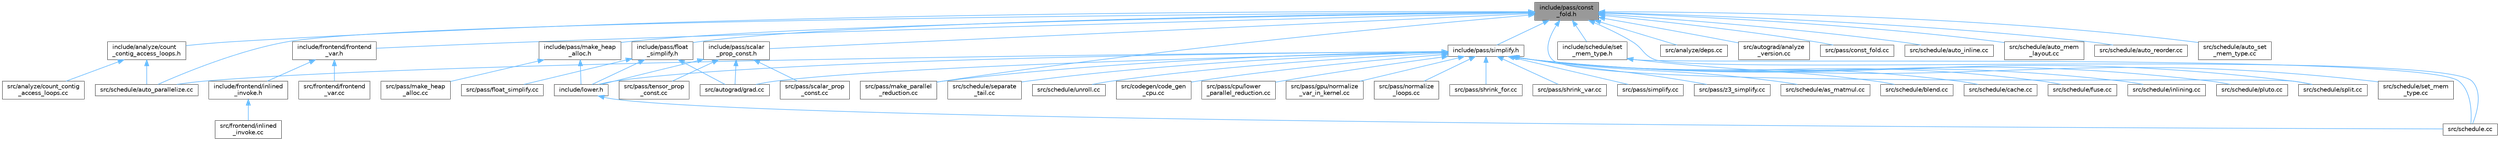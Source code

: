 digraph "include/pass/const_fold.h"
{
 // LATEX_PDF_SIZE
  bgcolor="transparent";
  edge [fontname=Helvetica,fontsize=10,labelfontname=Helvetica,labelfontsize=10];
  node [fontname=Helvetica,fontsize=10,shape=box,height=0.2,width=0.4];
  Node1 [label="include/pass/const\l_fold.h",height=0.2,width=0.4,color="gray40", fillcolor="grey60", style="filled", fontcolor="black",tooltip=" "];
  Node1 -> Node2 [dir="back",color="steelblue1",style="solid"];
  Node2 [label="include/analyze/count\l_contig_access_loops.h",height=0.2,width=0.4,color="grey40", fillcolor="white", style="filled",URL="$count__contig__access__loops_8h.html",tooltip=" "];
  Node2 -> Node3 [dir="back",color="steelblue1",style="solid"];
  Node3 [label="src/analyze/count_contig\l_access_loops.cc",height=0.2,width=0.4,color="grey40", fillcolor="white", style="filled",URL="$count__contig__access__loops_8cc.html",tooltip=" "];
  Node2 -> Node4 [dir="back",color="steelblue1",style="solid"];
  Node4 [label="src/schedule/auto_parallelize.cc",height=0.2,width=0.4,color="grey40", fillcolor="white", style="filled",URL="$auto__parallelize_8cc.html",tooltip=" "];
  Node1 -> Node5 [dir="back",color="steelblue1",style="solid"];
  Node5 [label="include/frontend/frontend\l_var.h",height=0.2,width=0.4,color="grey40", fillcolor="white", style="filled",URL="$frontend__var_8h.html",tooltip=" "];
  Node5 -> Node6 [dir="back",color="steelblue1",style="solid"];
  Node6 [label="include/frontend/inlined\l_invoke.h",height=0.2,width=0.4,color="grey40", fillcolor="white", style="filled",URL="$inlined__invoke_8h.html",tooltip=" "];
  Node6 -> Node7 [dir="back",color="steelblue1",style="solid"];
  Node7 [label="src/frontend/inlined\l_invoke.cc",height=0.2,width=0.4,color="grey40", fillcolor="white", style="filled",URL="$inlined__invoke_8cc.html",tooltip=" "];
  Node5 -> Node8 [dir="back",color="steelblue1",style="solid"];
  Node8 [label="src/frontend/frontend\l_var.cc",height=0.2,width=0.4,color="grey40", fillcolor="white", style="filled",URL="$frontend__var_8cc.html",tooltip=" "];
  Node1 -> Node9 [dir="back",color="steelblue1",style="solid"];
  Node9 [label="include/pass/float\l_simplify.h",height=0.2,width=0.4,color="grey40", fillcolor="white", style="filled",URL="$float__simplify_8h.html",tooltip=" "];
  Node9 -> Node10 [dir="back",color="steelblue1",style="solid"];
  Node10 [label="include/lower.h",height=0.2,width=0.4,color="grey40", fillcolor="white", style="filled",URL="$lower_8h.html",tooltip=" "];
  Node10 -> Node11 [dir="back",color="steelblue1",style="solid"];
  Node11 [label="src/schedule.cc",height=0.2,width=0.4,color="grey40", fillcolor="white", style="filled",URL="$schedule_8cc.html",tooltip=" "];
  Node9 -> Node12 [dir="back",color="steelblue1",style="solid"];
  Node12 [label="src/autograd/grad.cc",height=0.2,width=0.4,color="grey40", fillcolor="white", style="filled",URL="$grad_8cc.html",tooltip=" "];
  Node9 -> Node13 [dir="back",color="steelblue1",style="solid"];
  Node13 [label="src/pass/float_simplify.cc",height=0.2,width=0.4,color="grey40", fillcolor="white", style="filled",URL="$float__simplify_8cc.html",tooltip=" "];
  Node1 -> Node14 [dir="back",color="steelblue1",style="solid"];
  Node14 [label="include/pass/make_heap\l_alloc.h",height=0.2,width=0.4,color="grey40", fillcolor="white", style="filled",URL="$make__heap__alloc_8h.html",tooltip=" "];
  Node14 -> Node10 [dir="back",color="steelblue1",style="solid"];
  Node14 -> Node15 [dir="back",color="steelblue1",style="solid"];
  Node15 [label="src/pass/make_heap\l_alloc.cc",height=0.2,width=0.4,color="grey40", fillcolor="white", style="filled",URL="$make__heap__alloc_8cc.html",tooltip=" "];
  Node1 -> Node16 [dir="back",color="steelblue1",style="solid"];
  Node16 [label="include/pass/scalar\l_prop_const.h",height=0.2,width=0.4,color="grey40", fillcolor="white", style="filled",URL="$scalar__prop__const_8h.html",tooltip=" "];
  Node16 -> Node10 [dir="back",color="steelblue1",style="solid"];
  Node16 -> Node12 [dir="back",color="steelblue1",style="solid"];
  Node16 -> Node17 [dir="back",color="steelblue1",style="solid"];
  Node17 [label="src/pass/scalar_prop\l_const.cc",height=0.2,width=0.4,color="grey40", fillcolor="white", style="filled",URL="$scalar__prop__const_8cc.html",tooltip=" "];
  Node16 -> Node18 [dir="back",color="steelblue1",style="solid"];
  Node18 [label="src/pass/tensor_prop\l_const.cc",height=0.2,width=0.4,color="grey40", fillcolor="white", style="filled",URL="$tensor__prop__const_8cc.html",tooltip=" "];
  Node1 -> Node19 [dir="back",color="steelblue1",style="solid"];
  Node19 [label="include/pass/simplify.h",height=0.2,width=0.4,color="grey40", fillcolor="white", style="filled",URL="$simplify_8h.html",tooltip=" "];
  Node19 -> Node10 [dir="back",color="steelblue1",style="solid"];
  Node19 -> Node12 [dir="back",color="steelblue1",style="solid"];
  Node19 -> Node20 [dir="back",color="steelblue1",style="solid"];
  Node20 [label="src/codegen/code_gen\l_cpu.cc",height=0.2,width=0.4,color="grey40", fillcolor="white", style="filled",URL="$code__gen__cpu_8cc.html",tooltip=" "];
  Node19 -> Node21 [dir="back",color="steelblue1",style="solid"];
  Node21 [label="src/pass/cpu/lower\l_parallel_reduction.cc",height=0.2,width=0.4,color="grey40", fillcolor="white", style="filled",URL="$cpu_2lower__parallel__reduction_8cc.html",tooltip=" "];
  Node19 -> Node22 [dir="back",color="steelblue1",style="solid"];
  Node22 [label="src/pass/gpu/normalize\l_var_in_kernel.cc",height=0.2,width=0.4,color="grey40", fillcolor="white", style="filled",URL="$normalize__var__in__kernel_8cc.html",tooltip=" "];
  Node19 -> Node23 [dir="back",color="steelblue1",style="solid"];
  Node23 [label="src/pass/make_parallel\l_reduction.cc",height=0.2,width=0.4,color="grey40", fillcolor="white", style="filled",URL="$make__parallel__reduction_8cc.html",tooltip=" "];
  Node19 -> Node24 [dir="back",color="steelblue1",style="solid"];
  Node24 [label="src/pass/normalize\l_loops.cc",height=0.2,width=0.4,color="grey40", fillcolor="white", style="filled",URL="$normalize__loops_8cc.html",tooltip=" "];
  Node19 -> Node25 [dir="back",color="steelblue1",style="solid"];
  Node25 [label="src/pass/shrink_for.cc",height=0.2,width=0.4,color="grey40", fillcolor="white", style="filled",URL="$shrink__for_8cc.html",tooltip=" "];
  Node19 -> Node26 [dir="back",color="steelblue1",style="solid"];
  Node26 [label="src/pass/shrink_var.cc",height=0.2,width=0.4,color="grey40", fillcolor="white", style="filled",URL="$shrink__var_8cc.html",tooltip=" "];
  Node19 -> Node27 [dir="back",color="steelblue1",style="solid"];
  Node27 [label="src/pass/simplify.cc",height=0.2,width=0.4,color="grey40", fillcolor="white", style="filled",URL="$simplify_8cc.html",tooltip=" "];
  Node19 -> Node28 [dir="back",color="steelblue1",style="solid"];
  Node28 [label="src/pass/z3_simplify.cc",height=0.2,width=0.4,color="grey40", fillcolor="white", style="filled",URL="$z3__simplify_8cc.html",tooltip=" "];
  Node19 -> Node29 [dir="back",color="steelblue1",style="solid"];
  Node29 [label="src/schedule/as_matmul.cc",height=0.2,width=0.4,color="grey40", fillcolor="white", style="filled",URL="$as__matmul_8cc.html",tooltip=" "];
  Node19 -> Node4 [dir="back",color="steelblue1",style="solid"];
  Node19 -> Node30 [dir="back",color="steelblue1",style="solid"];
  Node30 [label="src/schedule/blend.cc",height=0.2,width=0.4,color="grey40", fillcolor="white", style="filled",URL="$blend_8cc.html",tooltip=" "];
  Node19 -> Node31 [dir="back",color="steelblue1",style="solid"];
  Node31 [label="src/schedule/cache.cc",height=0.2,width=0.4,color="grey40", fillcolor="white", style="filled",URL="$cache_8cc.html",tooltip=" "];
  Node19 -> Node32 [dir="back",color="steelblue1",style="solid"];
  Node32 [label="src/schedule/fuse.cc",height=0.2,width=0.4,color="grey40", fillcolor="white", style="filled",URL="$fuse_8cc.html",tooltip=" "];
  Node19 -> Node33 [dir="back",color="steelblue1",style="solid"];
  Node33 [label="src/schedule/inlining.cc",height=0.2,width=0.4,color="grey40", fillcolor="white", style="filled",URL="$inlining_8cc.html",tooltip=" "];
  Node19 -> Node34 [dir="back",color="steelblue1",style="solid"];
  Node34 [label="src/schedule/pluto.cc",height=0.2,width=0.4,color="grey40", fillcolor="white", style="filled",URL="$pluto_8cc.html",tooltip=" "];
  Node19 -> Node35 [dir="back",color="steelblue1",style="solid"];
  Node35 [label="src/schedule/separate\l_tail.cc",height=0.2,width=0.4,color="grey40", fillcolor="white", style="filled",URL="$separate__tail_8cc.html",tooltip=" "];
  Node19 -> Node36 [dir="back",color="steelblue1",style="solid"];
  Node36 [label="src/schedule/split.cc",height=0.2,width=0.4,color="grey40", fillcolor="white", style="filled",URL="$split_8cc.html",tooltip=" "];
  Node19 -> Node37 [dir="back",color="steelblue1",style="solid"];
  Node37 [label="src/schedule/unroll.cc",height=0.2,width=0.4,color="grey40", fillcolor="white", style="filled",URL="$unroll_8cc.html",tooltip=" "];
  Node1 -> Node38 [dir="back",color="steelblue1",style="solid"];
  Node38 [label="include/schedule/set\l_mem_type.h",height=0.2,width=0.4,color="grey40", fillcolor="white", style="filled",URL="$set__mem__type_8h.html",tooltip=" "];
  Node38 -> Node11 [dir="back",color="steelblue1",style="solid"];
  Node38 -> Node39 [dir="back",color="steelblue1",style="solid"];
  Node39 [label="src/schedule/set_mem\l_type.cc",height=0.2,width=0.4,color="grey40", fillcolor="white", style="filled",URL="$set__mem__type_8cc.html",tooltip=" "];
  Node1 -> Node40 [dir="back",color="steelblue1",style="solid"];
  Node40 [label="src/analyze/deps.cc",height=0.2,width=0.4,color="grey40", fillcolor="white", style="filled",URL="$deps_8cc.html",tooltip=" "];
  Node1 -> Node41 [dir="back",color="steelblue1",style="solid"];
  Node41 [label="src/autograd/analyze\l_version.cc",height=0.2,width=0.4,color="grey40", fillcolor="white", style="filled",URL="$analyze__version_8cc.html",tooltip=" "];
  Node1 -> Node42 [dir="back",color="steelblue1",style="solid"];
  Node42 [label="src/pass/const_fold.cc",height=0.2,width=0.4,color="grey40", fillcolor="white", style="filled",URL="$const__fold_8cc.html",tooltip=" "];
  Node1 -> Node23 [dir="back",color="steelblue1",style="solid"];
  Node1 -> Node11 [dir="back",color="steelblue1",style="solid"];
  Node1 -> Node43 [dir="back",color="steelblue1",style="solid"];
  Node43 [label="src/schedule/auto_inline.cc",height=0.2,width=0.4,color="grey40", fillcolor="white", style="filled",URL="$auto__inline_8cc.html",tooltip=" "];
  Node1 -> Node44 [dir="back",color="steelblue1",style="solid"];
  Node44 [label="src/schedule/auto_mem\l_layout.cc",height=0.2,width=0.4,color="grey40", fillcolor="white", style="filled",URL="$auto__mem__layout_8cc.html",tooltip=" "];
  Node1 -> Node4 [dir="back",color="steelblue1",style="solid"];
  Node1 -> Node45 [dir="back",color="steelblue1",style="solid"];
  Node45 [label="src/schedule/auto_reorder.cc",height=0.2,width=0.4,color="grey40", fillcolor="white", style="filled",URL="$auto__reorder_8cc.html",tooltip=" "];
  Node1 -> Node46 [dir="back",color="steelblue1",style="solid"];
  Node46 [label="src/schedule/auto_set\l_mem_type.cc",height=0.2,width=0.4,color="grey40", fillcolor="white", style="filled",URL="$auto__set__mem__type_8cc.html",tooltip=" "];
  Node1 -> Node36 [dir="back",color="steelblue1",style="solid"];
}

